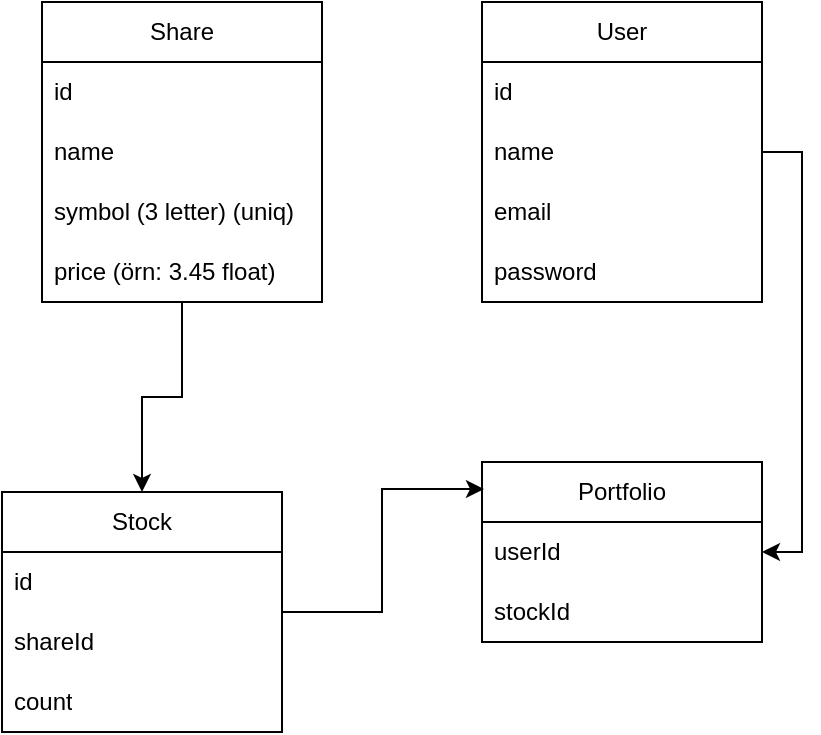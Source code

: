 <mxfile version="22.1.16" type="device">
  <diagram name="Sayfa -1" id="L4tJnnIvR5fXaaFqsKRa">
    <mxGraphModel dx="698" dy="555" grid="1" gridSize="10" guides="1" tooltips="1" connect="1" arrows="1" fold="1" page="1" pageScale="1" pageWidth="827" pageHeight="1169" math="0" shadow="0">
      <root>
        <mxCell id="0" />
        <mxCell id="1" parent="0" />
        <mxCell id="PK0qZH7eemro84kzkQsl-28" style="edgeStyle=orthogonalEdgeStyle;rounded=0;orthogonalLoop=1;jettySize=auto;html=1;entryX=0.5;entryY=0;entryDx=0;entryDy=0;" edge="1" parent="1" source="PK0qZH7eemro84kzkQsl-1" target="PK0qZH7eemro84kzkQsl-19">
          <mxGeometry relative="1" as="geometry" />
        </mxCell>
        <mxCell id="PK0qZH7eemro84kzkQsl-1" value="Share" style="swimlane;fontStyle=0;childLayout=stackLayout;horizontal=1;startSize=30;horizontalStack=0;resizeParent=1;resizeParentMax=0;resizeLast=0;collapsible=1;marginBottom=0;whiteSpace=wrap;html=1;" vertex="1" parent="1">
          <mxGeometry x="80" y="70" width="140" height="150" as="geometry" />
        </mxCell>
        <mxCell id="PK0qZH7eemro84kzkQsl-15" value="id" style="text;strokeColor=none;fillColor=none;align=left;verticalAlign=middle;spacingLeft=4;spacingRight=4;overflow=hidden;points=[[0,0.5],[1,0.5]];portConstraint=eastwest;rotatable=0;whiteSpace=wrap;html=1;" vertex="1" parent="PK0qZH7eemro84kzkQsl-1">
          <mxGeometry y="30" width="140" height="30" as="geometry" />
        </mxCell>
        <mxCell id="PK0qZH7eemro84kzkQsl-2" value="name&amp;nbsp;" style="text;strokeColor=none;fillColor=none;align=left;verticalAlign=middle;spacingLeft=4;spacingRight=4;overflow=hidden;points=[[0,0.5],[1,0.5]];portConstraint=eastwest;rotatable=0;whiteSpace=wrap;html=1;" vertex="1" parent="PK0qZH7eemro84kzkQsl-1">
          <mxGeometry y="60" width="140" height="30" as="geometry" />
        </mxCell>
        <mxCell id="PK0qZH7eemro84kzkQsl-9" value="symbol (3 letter) (uniq)" style="text;strokeColor=none;fillColor=none;align=left;verticalAlign=middle;spacingLeft=4;spacingRight=4;overflow=hidden;points=[[0,0.5],[1,0.5]];portConstraint=eastwest;rotatable=0;whiteSpace=wrap;html=1;" vertex="1" parent="PK0qZH7eemro84kzkQsl-1">
          <mxGeometry y="90" width="140" height="30" as="geometry" />
        </mxCell>
        <mxCell id="PK0qZH7eemro84kzkQsl-3" value="price (örn: 3.45 float)" style="text;strokeColor=none;fillColor=none;align=left;verticalAlign=middle;spacingLeft=4;spacingRight=4;overflow=hidden;points=[[0,0.5],[1,0.5]];portConstraint=eastwest;rotatable=0;whiteSpace=wrap;html=1;" vertex="1" parent="PK0qZH7eemro84kzkQsl-1">
          <mxGeometry y="120" width="140" height="30" as="geometry" />
        </mxCell>
        <mxCell id="PK0qZH7eemro84kzkQsl-29" style="edgeStyle=orthogonalEdgeStyle;rounded=0;orthogonalLoop=1;jettySize=auto;html=1;entryX=1;entryY=0.5;entryDx=0;entryDy=0;" edge="1" parent="1" source="PK0qZH7eemro84kzkQsl-5" target="PK0qZH7eemro84kzkQsl-11">
          <mxGeometry relative="1" as="geometry">
            <Array as="points">
              <mxPoint x="460" y="145" />
              <mxPoint x="460" y="345" />
            </Array>
          </mxGeometry>
        </mxCell>
        <mxCell id="PK0qZH7eemro84kzkQsl-5" value="User" style="swimlane;fontStyle=0;childLayout=stackLayout;horizontal=1;startSize=30;horizontalStack=0;resizeParent=1;resizeParentMax=0;resizeLast=0;collapsible=1;marginBottom=0;whiteSpace=wrap;html=1;" vertex="1" parent="1">
          <mxGeometry x="300" y="70" width="140" height="150" as="geometry" />
        </mxCell>
        <mxCell id="PK0qZH7eemro84kzkQsl-16" value="id" style="text;strokeColor=none;fillColor=none;align=left;verticalAlign=middle;spacingLeft=4;spacingRight=4;overflow=hidden;points=[[0,0.5],[1,0.5]];portConstraint=eastwest;rotatable=0;whiteSpace=wrap;html=1;" vertex="1" parent="PK0qZH7eemro84kzkQsl-5">
          <mxGeometry y="30" width="140" height="30" as="geometry" />
        </mxCell>
        <mxCell id="PK0qZH7eemro84kzkQsl-6" value="name" style="text;strokeColor=none;fillColor=none;align=left;verticalAlign=middle;spacingLeft=4;spacingRight=4;overflow=hidden;points=[[0,0.5],[1,0.5]];portConstraint=eastwest;rotatable=0;whiteSpace=wrap;html=1;" vertex="1" parent="PK0qZH7eemro84kzkQsl-5">
          <mxGeometry y="60" width="140" height="30" as="geometry" />
        </mxCell>
        <mxCell id="PK0qZH7eemro84kzkQsl-7" value="email" style="text;strokeColor=none;fillColor=none;align=left;verticalAlign=middle;spacingLeft=4;spacingRight=4;overflow=hidden;points=[[0,0.5],[1,0.5]];portConstraint=eastwest;rotatable=0;whiteSpace=wrap;html=1;" vertex="1" parent="PK0qZH7eemro84kzkQsl-5">
          <mxGeometry y="90" width="140" height="30" as="geometry" />
        </mxCell>
        <mxCell id="PK0qZH7eemro84kzkQsl-8" value="password" style="text;strokeColor=none;fillColor=none;align=left;verticalAlign=middle;spacingLeft=4;spacingRight=4;overflow=hidden;points=[[0,0.5],[1,0.5]];portConstraint=eastwest;rotatable=0;whiteSpace=wrap;html=1;" vertex="1" parent="PK0qZH7eemro84kzkQsl-5">
          <mxGeometry y="120" width="140" height="30" as="geometry" />
        </mxCell>
        <mxCell id="PK0qZH7eemro84kzkQsl-10" value="Portfolio" style="swimlane;fontStyle=0;childLayout=stackLayout;horizontal=1;startSize=30;horizontalStack=0;resizeParent=1;resizeParentMax=0;resizeLast=0;collapsible=1;marginBottom=0;whiteSpace=wrap;html=1;" vertex="1" parent="1">
          <mxGeometry x="300" y="300" width="140" height="90" as="geometry" />
        </mxCell>
        <mxCell id="PK0qZH7eemro84kzkQsl-11" value="userId" style="text;strokeColor=none;fillColor=none;align=left;verticalAlign=middle;spacingLeft=4;spacingRight=4;overflow=hidden;points=[[0,0.5],[1,0.5]];portConstraint=eastwest;rotatable=0;whiteSpace=wrap;html=1;" vertex="1" parent="PK0qZH7eemro84kzkQsl-10">
          <mxGeometry y="30" width="140" height="30" as="geometry" />
        </mxCell>
        <mxCell id="PK0qZH7eemro84kzkQsl-27" value="stockId" style="text;strokeColor=none;fillColor=none;align=left;verticalAlign=middle;spacingLeft=4;spacingRight=4;overflow=hidden;points=[[0,0.5],[1,0.5]];portConstraint=eastwest;rotatable=0;whiteSpace=wrap;html=1;" vertex="1" parent="PK0qZH7eemro84kzkQsl-10">
          <mxGeometry y="60" width="140" height="30" as="geometry" />
        </mxCell>
        <mxCell id="PK0qZH7eemro84kzkQsl-19" value="Stock" style="swimlane;fontStyle=0;childLayout=stackLayout;horizontal=1;startSize=30;horizontalStack=0;resizeParent=1;resizeParentMax=0;resizeLast=0;collapsible=1;marginBottom=0;whiteSpace=wrap;html=1;" vertex="1" parent="1">
          <mxGeometry x="60" y="315" width="140" height="120" as="geometry" />
        </mxCell>
        <mxCell id="PK0qZH7eemro84kzkQsl-26" value="id" style="text;strokeColor=none;fillColor=none;align=left;verticalAlign=middle;spacingLeft=4;spacingRight=4;overflow=hidden;points=[[0,0.5],[1,0.5]];portConstraint=eastwest;rotatable=0;whiteSpace=wrap;html=1;" vertex="1" parent="PK0qZH7eemro84kzkQsl-19">
          <mxGeometry y="30" width="140" height="30" as="geometry" />
        </mxCell>
        <mxCell id="PK0qZH7eemro84kzkQsl-21" value="shareId" style="text;strokeColor=none;fillColor=none;align=left;verticalAlign=middle;spacingLeft=4;spacingRight=4;overflow=hidden;points=[[0,0.5],[1,0.5]];portConstraint=eastwest;rotatable=0;whiteSpace=wrap;html=1;" vertex="1" parent="PK0qZH7eemro84kzkQsl-19">
          <mxGeometry y="60" width="140" height="30" as="geometry" />
        </mxCell>
        <mxCell id="PK0qZH7eemro84kzkQsl-24" value="count" style="text;strokeColor=none;fillColor=none;align=left;verticalAlign=middle;spacingLeft=4;spacingRight=4;overflow=hidden;points=[[0,0.5],[1,0.5]];portConstraint=eastwest;rotatable=0;whiteSpace=wrap;html=1;" vertex="1" parent="PK0qZH7eemro84kzkQsl-19">
          <mxGeometry y="90" width="140" height="30" as="geometry" />
        </mxCell>
        <mxCell id="PK0qZH7eemro84kzkQsl-25" style="edgeStyle=orthogonalEdgeStyle;rounded=0;orthogonalLoop=1;jettySize=auto;html=1;entryX=0.007;entryY=0.15;entryDx=0;entryDy=0;entryPerimeter=0;" edge="1" parent="1" source="PK0qZH7eemro84kzkQsl-19" target="PK0qZH7eemro84kzkQsl-10">
          <mxGeometry relative="1" as="geometry" />
        </mxCell>
      </root>
    </mxGraphModel>
  </diagram>
</mxfile>
